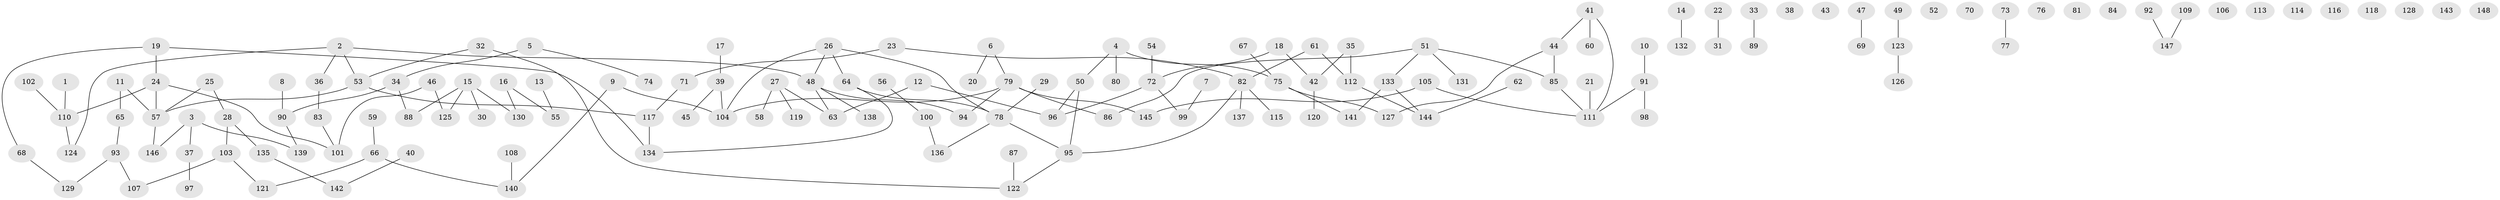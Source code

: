 // coarse degree distribution, {5: 0.057692307692307696, 1: 0.17307692307692307, 3: 0.23076923076923078, 2: 0.38461538461538464, 4: 0.11538461538461539, 6: 0.038461538461538464}
// Generated by graph-tools (version 1.1) at 2025/35/03/04/25 23:35:49]
// undirected, 148 vertices, 144 edges
graph export_dot {
  node [color=gray90,style=filled];
  1;
  2;
  3;
  4;
  5;
  6;
  7;
  8;
  9;
  10;
  11;
  12;
  13;
  14;
  15;
  16;
  17;
  18;
  19;
  20;
  21;
  22;
  23;
  24;
  25;
  26;
  27;
  28;
  29;
  30;
  31;
  32;
  33;
  34;
  35;
  36;
  37;
  38;
  39;
  40;
  41;
  42;
  43;
  44;
  45;
  46;
  47;
  48;
  49;
  50;
  51;
  52;
  53;
  54;
  55;
  56;
  57;
  58;
  59;
  60;
  61;
  62;
  63;
  64;
  65;
  66;
  67;
  68;
  69;
  70;
  71;
  72;
  73;
  74;
  75;
  76;
  77;
  78;
  79;
  80;
  81;
  82;
  83;
  84;
  85;
  86;
  87;
  88;
  89;
  90;
  91;
  92;
  93;
  94;
  95;
  96;
  97;
  98;
  99;
  100;
  101;
  102;
  103;
  104;
  105;
  106;
  107;
  108;
  109;
  110;
  111;
  112;
  113;
  114;
  115;
  116;
  117;
  118;
  119;
  120;
  121;
  122;
  123;
  124;
  125;
  126;
  127;
  128;
  129;
  130;
  131;
  132;
  133;
  134;
  135;
  136;
  137;
  138;
  139;
  140;
  141;
  142;
  143;
  144;
  145;
  146;
  147;
  148;
  1 -- 110;
  2 -- 36;
  2 -- 48;
  2 -- 53;
  2 -- 124;
  3 -- 37;
  3 -- 139;
  3 -- 146;
  4 -- 50;
  4 -- 75;
  4 -- 80;
  5 -- 34;
  5 -- 74;
  6 -- 20;
  6 -- 79;
  7 -- 99;
  8 -- 90;
  9 -- 104;
  9 -- 140;
  10 -- 91;
  11 -- 57;
  11 -- 65;
  12 -- 63;
  12 -- 96;
  13 -- 55;
  14 -- 132;
  15 -- 30;
  15 -- 88;
  15 -- 125;
  15 -- 130;
  16 -- 55;
  16 -- 130;
  17 -- 39;
  18 -- 42;
  18 -- 72;
  19 -- 24;
  19 -- 68;
  19 -- 134;
  21 -- 111;
  22 -- 31;
  23 -- 71;
  23 -- 82;
  24 -- 57;
  24 -- 101;
  24 -- 110;
  25 -- 28;
  25 -- 57;
  26 -- 48;
  26 -- 64;
  26 -- 78;
  26 -- 104;
  27 -- 58;
  27 -- 63;
  27 -- 119;
  28 -- 103;
  28 -- 135;
  29 -- 78;
  32 -- 53;
  32 -- 122;
  33 -- 89;
  34 -- 88;
  34 -- 90;
  35 -- 42;
  35 -- 112;
  36 -- 83;
  37 -- 97;
  39 -- 45;
  39 -- 104;
  40 -- 142;
  41 -- 44;
  41 -- 60;
  41 -- 111;
  42 -- 120;
  44 -- 85;
  44 -- 127;
  46 -- 101;
  46 -- 125;
  47 -- 69;
  48 -- 63;
  48 -- 94;
  48 -- 138;
  49 -- 123;
  50 -- 95;
  50 -- 96;
  51 -- 85;
  51 -- 86;
  51 -- 131;
  51 -- 133;
  53 -- 57;
  53 -- 117;
  54 -- 72;
  56 -- 100;
  57 -- 146;
  59 -- 66;
  61 -- 82;
  61 -- 112;
  62 -- 144;
  64 -- 78;
  64 -- 134;
  65 -- 93;
  66 -- 121;
  66 -- 140;
  67 -- 75;
  68 -- 129;
  71 -- 117;
  72 -- 96;
  72 -- 99;
  73 -- 77;
  75 -- 127;
  75 -- 141;
  78 -- 95;
  78 -- 136;
  79 -- 86;
  79 -- 94;
  79 -- 104;
  79 -- 145;
  82 -- 95;
  82 -- 115;
  82 -- 137;
  83 -- 101;
  85 -- 111;
  87 -- 122;
  90 -- 139;
  91 -- 98;
  91 -- 111;
  92 -- 147;
  93 -- 107;
  93 -- 129;
  95 -- 122;
  100 -- 136;
  102 -- 110;
  103 -- 107;
  103 -- 121;
  105 -- 111;
  105 -- 145;
  108 -- 140;
  109 -- 147;
  110 -- 124;
  112 -- 144;
  117 -- 134;
  123 -- 126;
  133 -- 141;
  133 -- 144;
  135 -- 142;
}
